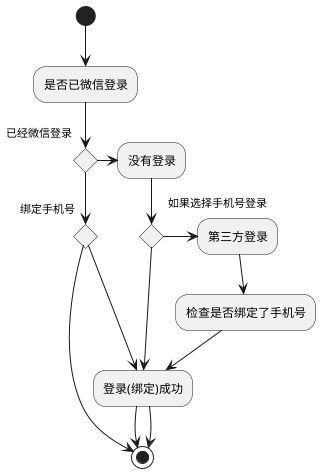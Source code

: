 @startuml
(*) --> "是否已微信登录"
if "已经微信登录" then
    if "绑定手机号" then
    --> (*)
    else
    -> "登录(绑定)成功"
    endif
--> (*)
else
-right-> "没有登录"
endif
if "如果选择手机号登录" then
--> "登录(绑定)成功"
else
-right-> "第三方登录"
endif
--> "检查是否绑定了手机号"
--> "登录(绑定)成功"
--> (*)
@enduml